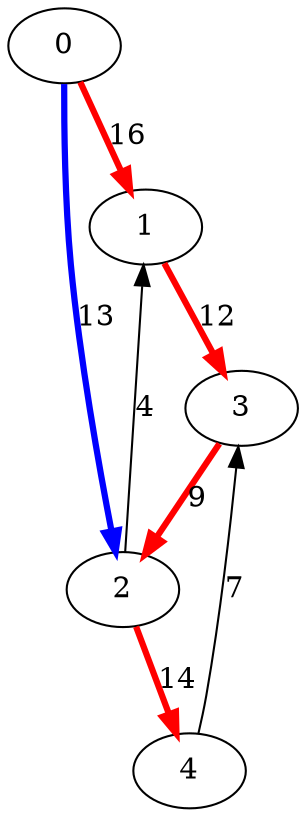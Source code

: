 digraph {
    0 -> 1[label="16", color=red,penwidth=3.0];
    0 -> 2[label="13", color=blue,penwidth=3.0];
    1 -> 3[label="12", color=red,penwidth=3.0];
    2 -> 1[label="4"];
    2 -> 4[label="14", color=red,penwidth=3.0];
    3 -> 2[label="9", color=red,penwidth=3.0];
    4 -> 3[label="7"];
}